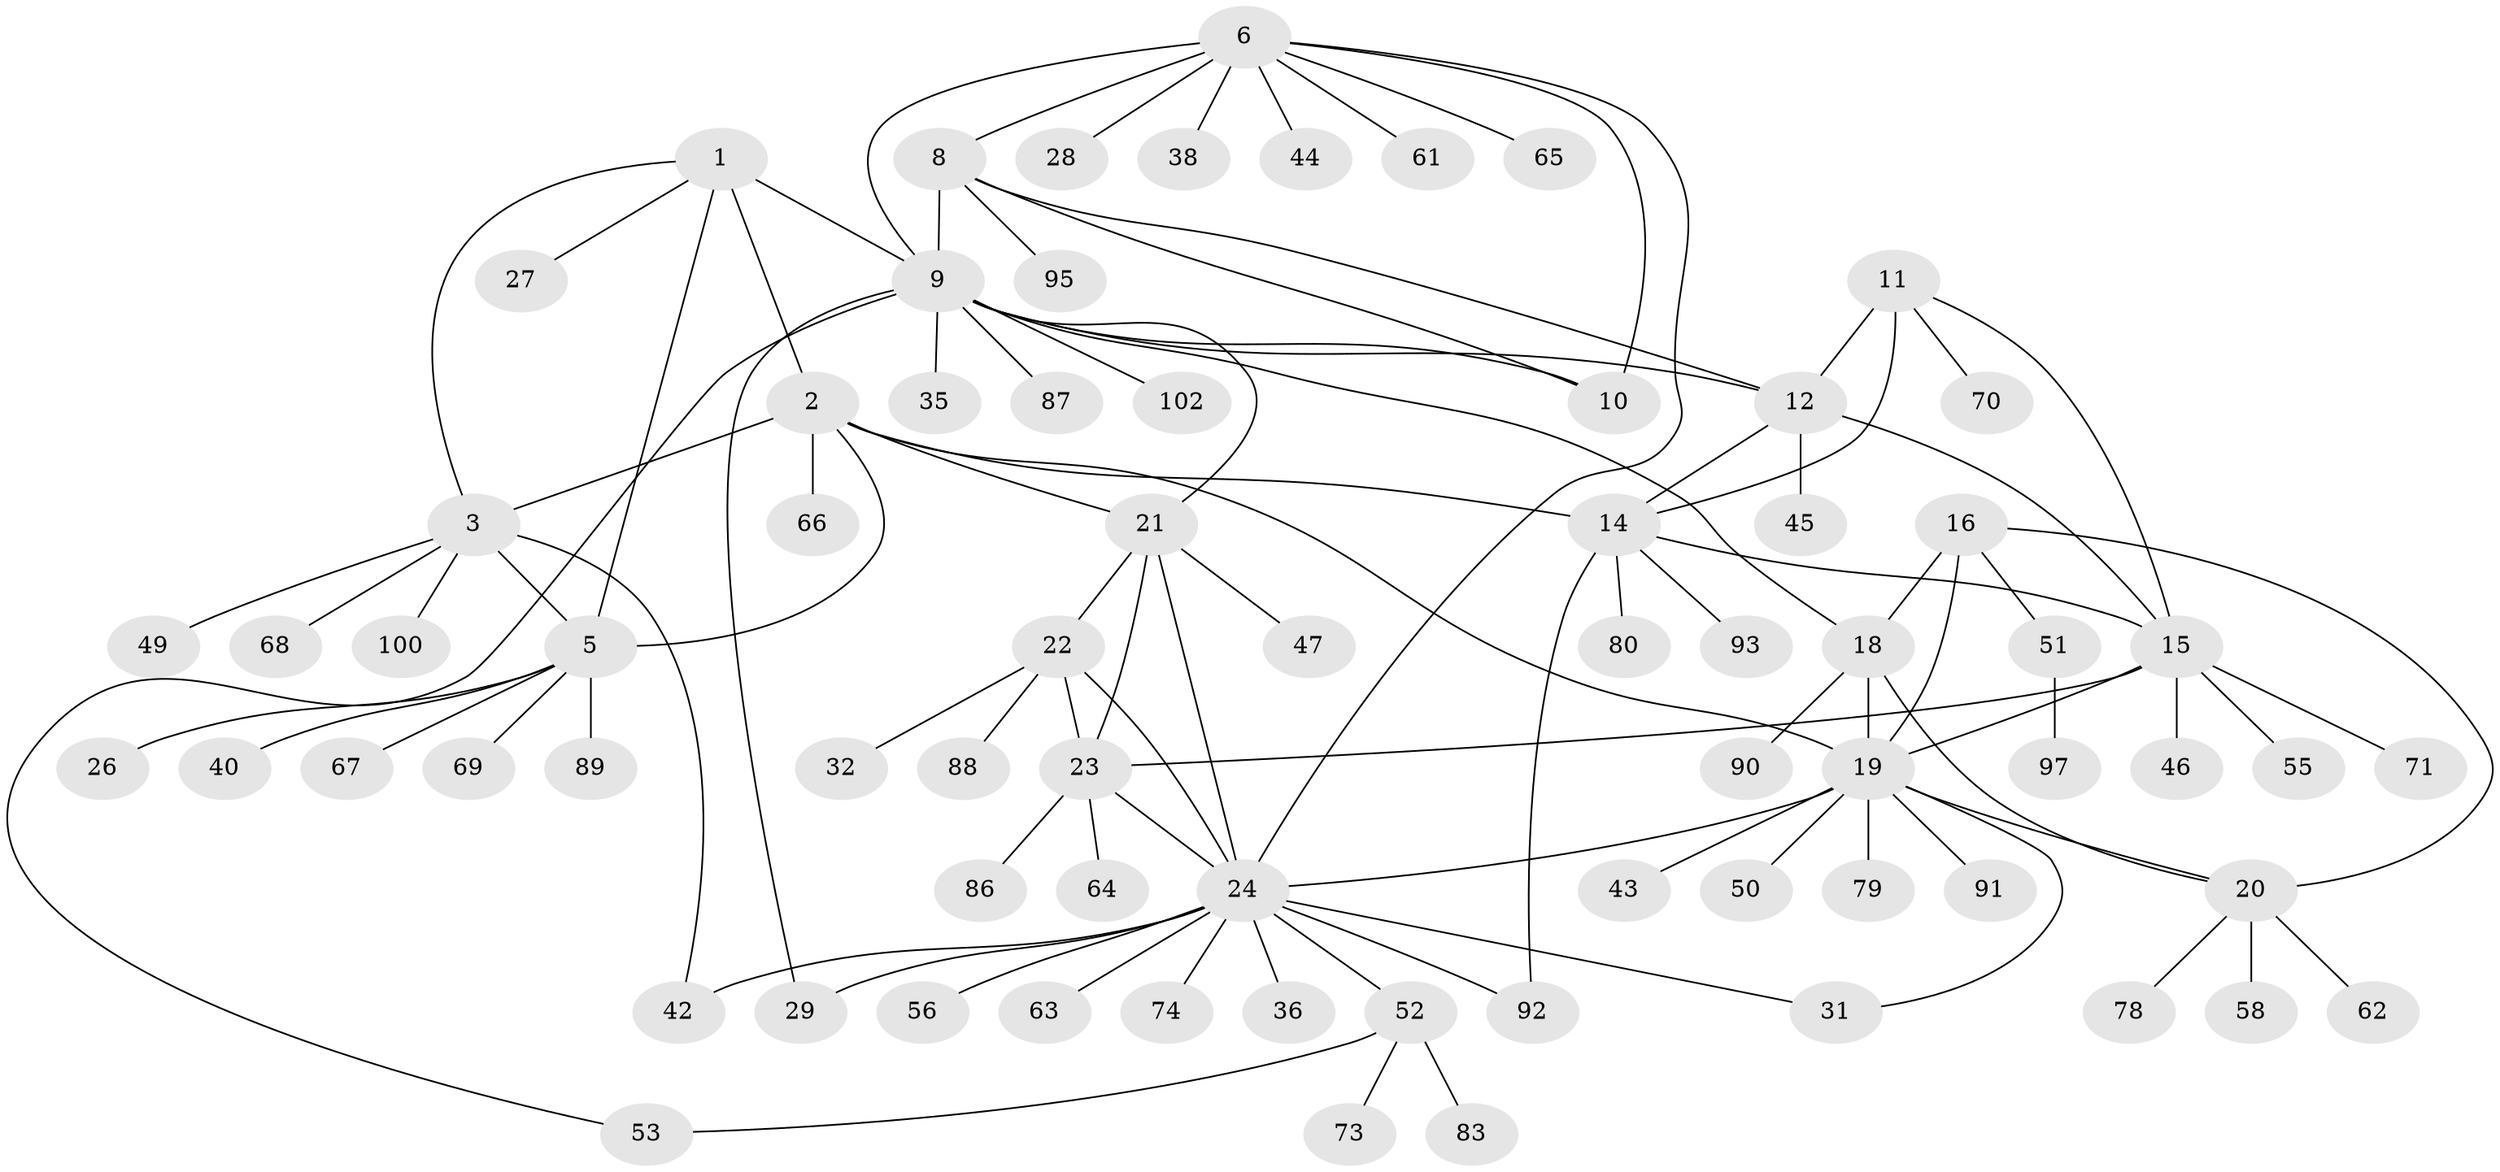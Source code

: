 // original degree distribution, {6: 0.029411764705882353, 5: 0.06862745098039216, 9: 0.0196078431372549, 7: 0.049019607843137254, 10: 0.029411764705882353, 4: 0.058823529411764705, 14: 0.00980392156862745, 8: 0.00980392156862745, 12: 0.00980392156862745, 1: 0.5490196078431373, 2: 0.12745098039215685, 3: 0.0392156862745098}
// Generated by graph-tools (version 1.1) at 2025/11/02/27/25 16:11:31]
// undirected, 73 vertices, 100 edges
graph export_dot {
graph [start="1"]
  node [color=gray90,style=filled];
  1;
  2 [super="+4"];
  3 [super="+94"];
  5 [super="+85"];
  6 [super="+7"];
  8 [super="+82"];
  9 [super="+39"];
  10;
  11 [super="+34"];
  12 [super="+13"];
  14 [super="+81"];
  15;
  16 [super="+17"];
  18 [super="+101"];
  19 [super="+37"];
  20 [super="+33"];
  21 [super="+25"];
  22 [super="+76"];
  23 [super="+84"];
  24 [super="+30"];
  26;
  27 [super="+98"];
  28;
  29;
  31 [super="+60"];
  32;
  35;
  36 [super="+41"];
  38 [super="+75"];
  40;
  42 [super="+57"];
  43;
  44 [super="+48"];
  45;
  46;
  47;
  49;
  50;
  51;
  52 [super="+54"];
  53;
  55 [super="+59"];
  56;
  58;
  61 [super="+72"];
  62;
  63;
  64;
  65;
  66;
  67;
  68;
  69;
  70;
  71;
  73 [super="+77"];
  74;
  78;
  79;
  80;
  83;
  86 [super="+99"];
  87;
  88;
  89;
  90;
  91 [super="+96"];
  92;
  93;
  95;
  97;
  100;
  102;
  1 -- 2 [weight=2];
  1 -- 3;
  1 -- 5;
  1 -- 9;
  1 -- 27;
  2 -- 3 [weight=2];
  2 -- 5 [weight=2];
  2 -- 14;
  2 -- 66;
  2 -- 19;
  2 -- 21;
  3 -- 5;
  3 -- 42;
  3 -- 49;
  3 -- 68;
  3 -- 100;
  5 -- 26;
  5 -- 40;
  5 -- 67;
  5 -- 69;
  5 -- 89;
  6 -- 8 [weight=2];
  6 -- 9 [weight=2];
  6 -- 10 [weight=2];
  6 -- 28;
  6 -- 38;
  6 -- 44;
  6 -- 61;
  6 -- 65;
  6 -- 24;
  8 -- 9;
  8 -- 10;
  8 -- 95;
  8 -- 12;
  9 -- 10;
  9 -- 18;
  9 -- 21;
  9 -- 29;
  9 -- 35;
  9 -- 53;
  9 -- 87;
  9 -- 102;
  9 -- 12;
  11 -- 12 [weight=2];
  11 -- 14;
  11 -- 15;
  11 -- 70;
  12 -- 14 [weight=2];
  12 -- 15 [weight=2];
  12 -- 45;
  14 -- 15;
  14 -- 80;
  14 -- 92;
  14 -- 93;
  15 -- 19;
  15 -- 23;
  15 -- 46;
  15 -- 55;
  15 -- 71;
  16 -- 18 [weight=2];
  16 -- 19 [weight=2];
  16 -- 20 [weight=2];
  16 -- 51;
  18 -- 19;
  18 -- 20;
  18 -- 90;
  19 -- 20;
  19 -- 24;
  19 -- 31;
  19 -- 79;
  19 -- 43;
  19 -- 91;
  19 -- 50;
  20 -- 62;
  20 -- 58;
  20 -- 78;
  21 -- 22 [weight=2];
  21 -- 23 [weight=2];
  21 -- 24 [weight=2];
  21 -- 47;
  22 -- 23;
  22 -- 24;
  22 -- 32;
  22 -- 88;
  23 -- 24;
  23 -- 64;
  23 -- 86;
  24 -- 29;
  24 -- 36;
  24 -- 52;
  24 -- 56;
  24 -- 74;
  24 -- 92;
  24 -- 42;
  24 -- 31;
  24 -- 63;
  51 -- 97;
  52 -- 53;
  52 -- 73;
  52 -- 83;
}
